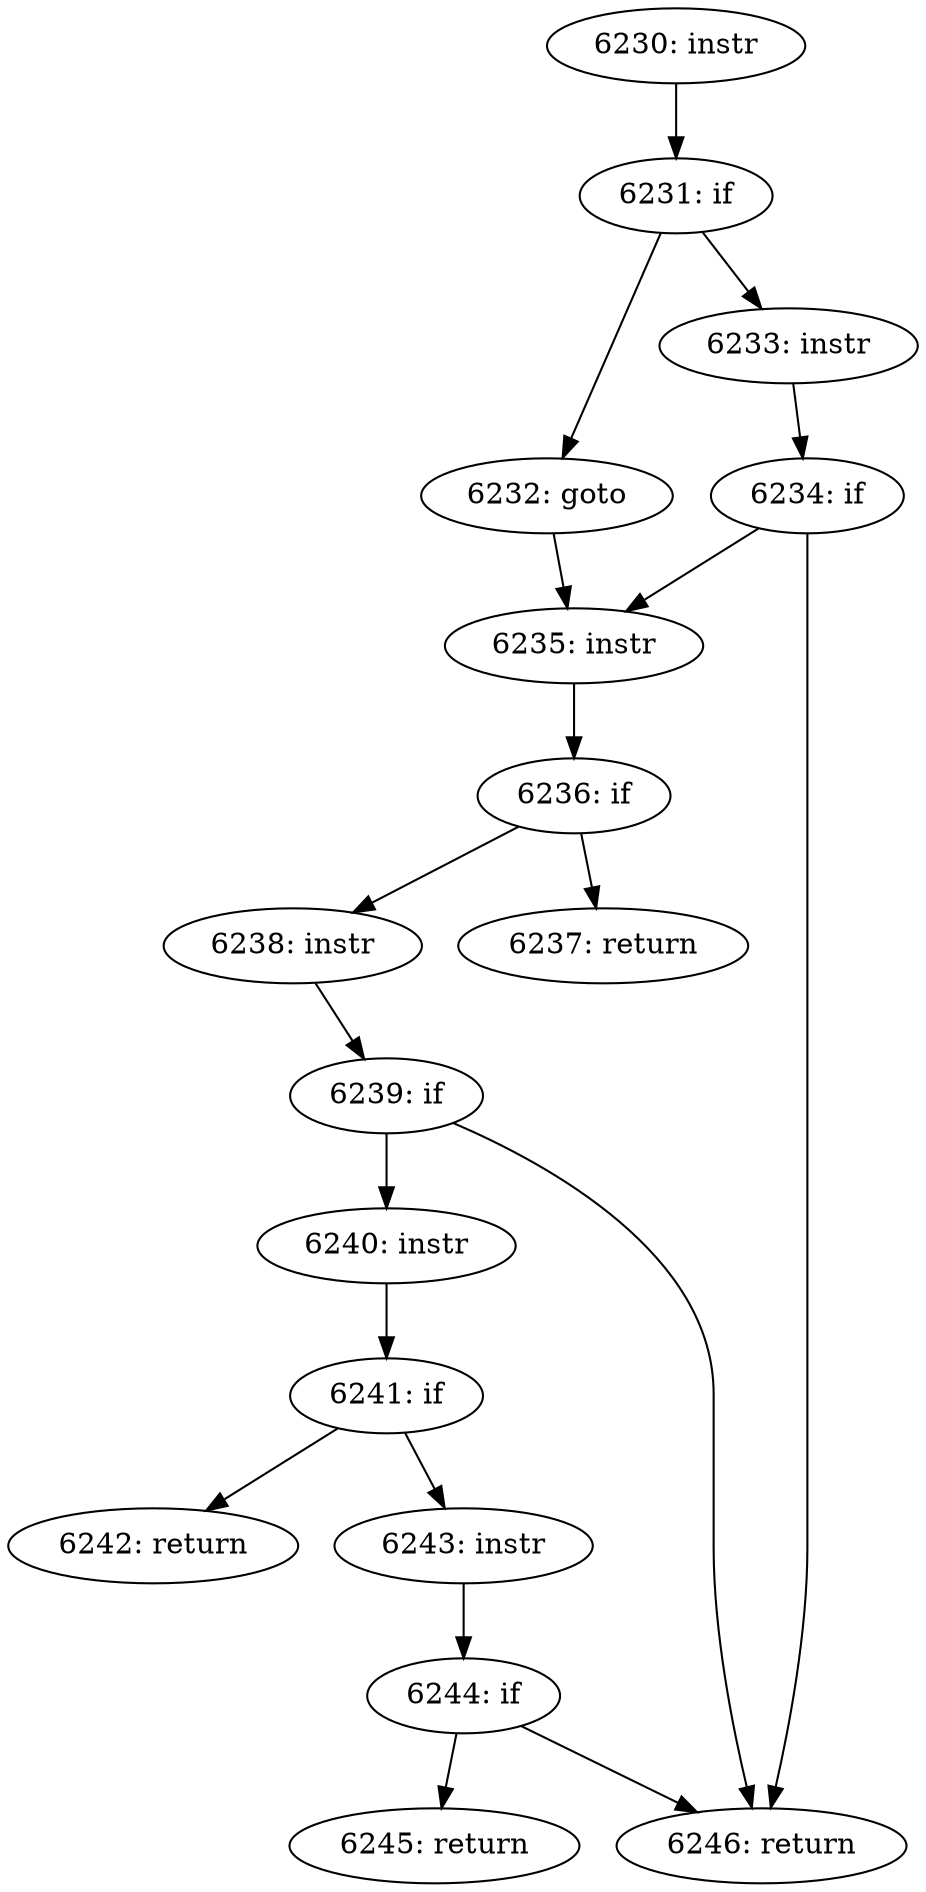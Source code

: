 digraph CFG_tcp_try_rmem_schedule {
6230 [label="6230: instr"]
	6230 -> 6231
6231 [label="6231: if"]
	6231 -> 6232
	6231 -> 6233
6232 [label="6232: goto"]
	6232 -> 6235
6233 [label="6233: instr"]
	6233 -> 6234
6234 [label="6234: if"]
	6234 -> 6246
	6234 -> 6235
6235 [label="6235: instr"]
	6235 -> 6236
6236 [label="6236: if"]
	6236 -> 6237
	6236 -> 6238
6237 [label="6237: return"]
	
6238 [label="6238: instr"]
	6238 -> 6239
6239 [label="6239: if"]
	6239 -> 6246
	6239 -> 6240
6240 [label="6240: instr"]
	6240 -> 6241
6241 [label="6241: if"]
	6241 -> 6243
	6241 -> 6242
6242 [label="6242: return"]
	
6243 [label="6243: instr"]
	6243 -> 6244
6244 [label="6244: if"]
	6244 -> 6246
	6244 -> 6245
6245 [label="6245: return"]
	
6246 [label="6246: return"]
	
}
